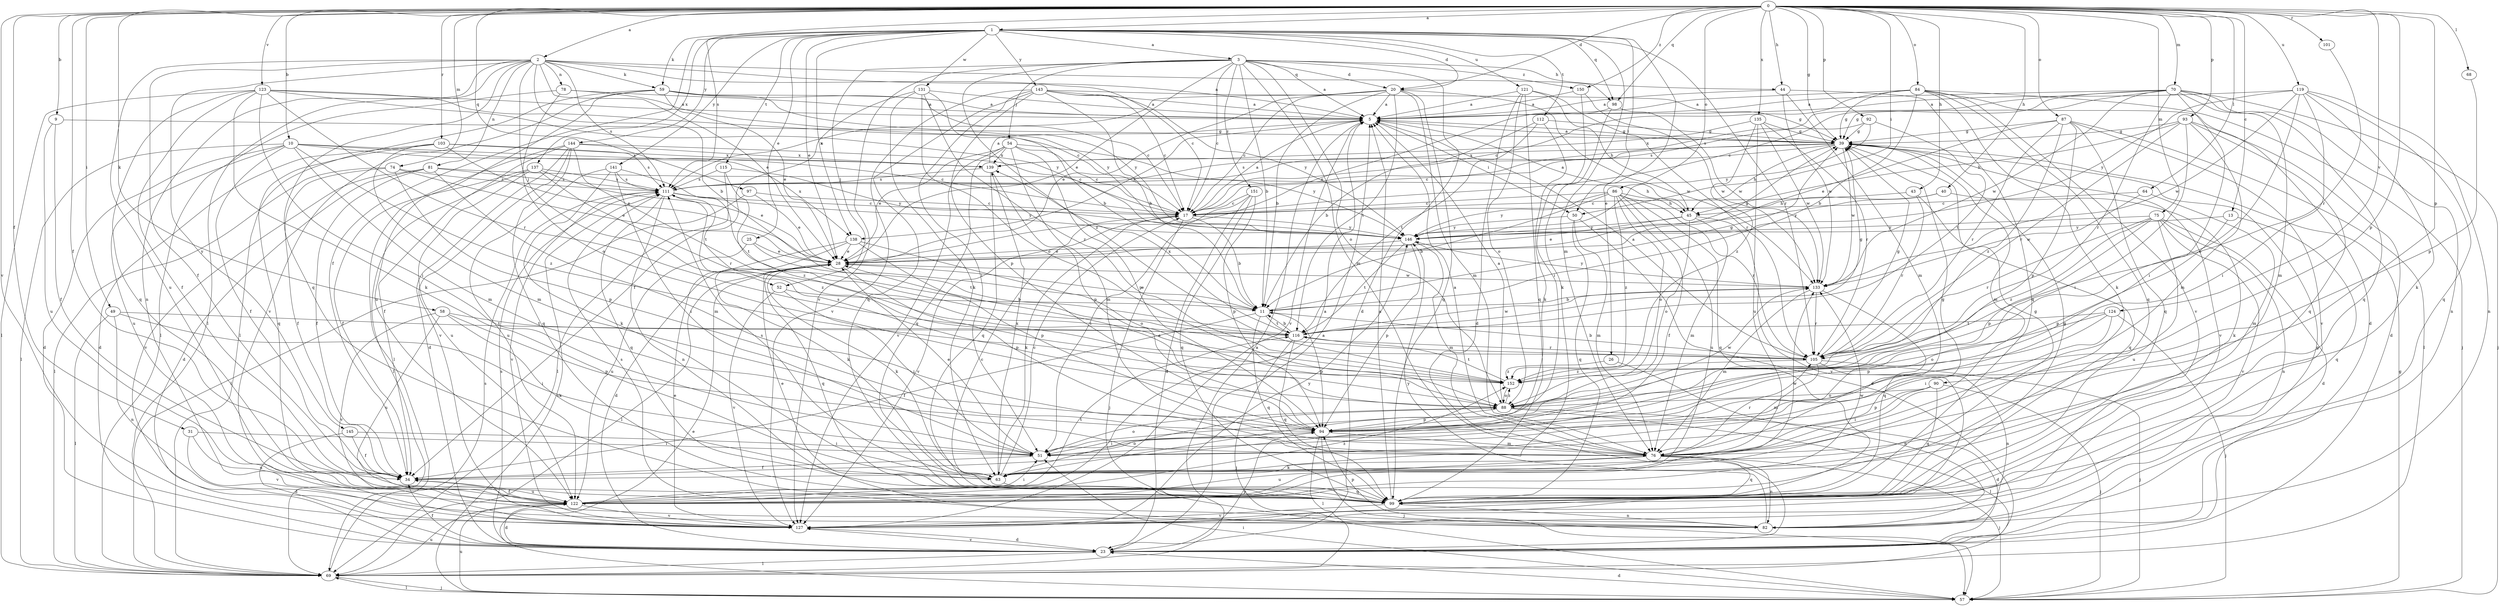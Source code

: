 strict digraph  {
0;
1;
2;
3;
5;
9;
10;
11;
13;
17;
20;
23;
25;
26;
28;
31;
34;
39;
40;
43;
44;
45;
49;
50;
51;
52;
54;
57;
58;
59;
63;
64;
68;
69;
70;
74;
75;
76;
78;
81;
82;
84;
86;
87;
88;
90;
92;
93;
94;
97;
98;
99;
101;
103;
105;
111;
112;
115;
116;
119;
121;
122;
123;
124;
127;
131;
133;
135;
137;
138;
139;
141;
143;
144;
145;
146;
150;
151;
152;
0 -> 1  [label=a];
0 -> 2  [label=a];
0 -> 9  [label=b];
0 -> 10  [label=b];
0 -> 13  [label=c];
0 -> 20  [label=d];
0 -> 31  [label=f];
0 -> 34  [label=f];
0 -> 39  [label=g];
0 -> 40  [label=h];
0 -> 43  [label=h];
0 -> 44  [label=h];
0 -> 49  [label=i];
0 -> 50  [label=i];
0 -> 58  [label=k];
0 -> 64  [label=l];
0 -> 68  [label=l];
0 -> 70  [label=m];
0 -> 74  [label=m];
0 -> 75  [label=m];
0 -> 84  [label=o];
0 -> 86  [label=o];
0 -> 87  [label=o];
0 -> 90  [label=p];
0 -> 92  [label=p];
0 -> 93  [label=p];
0 -> 94  [label=p];
0 -> 97  [label=q];
0 -> 98  [label=q];
0 -> 101  [label=r];
0 -> 103  [label=r];
0 -> 111  [label=s];
0 -> 119  [label=u];
0 -> 123  [label=v];
0 -> 124  [label=v];
0 -> 127  [label=v];
0 -> 135  [label=x];
0 -> 150  [label=z];
1 -> 3  [label=a];
1 -> 20  [label=d];
1 -> 25  [label=e];
1 -> 26  [label=e];
1 -> 28  [label=e];
1 -> 34  [label=f];
1 -> 50  [label=i];
1 -> 59  [label=k];
1 -> 76  [label=m];
1 -> 98  [label=q];
1 -> 105  [label=r];
1 -> 112  [label=t];
1 -> 115  [label=t];
1 -> 121  [label=u];
1 -> 131  [label=w];
1 -> 137  [label=x];
1 -> 138  [label=x];
1 -> 141  [label=y];
1 -> 143  [label=y];
1 -> 144  [label=y];
2 -> 5  [label=a];
2 -> 11  [label=b];
2 -> 17  [label=c];
2 -> 28  [label=e];
2 -> 34  [label=f];
2 -> 52  [label=j];
2 -> 59  [label=k];
2 -> 69  [label=l];
2 -> 78  [label=n];
2 -> 81  [label=n];
2 -> 82  [label=n];
2 -> 98  [label=q];
2 -> 99  [label=q];
2 -> 111  [label=s];
2 -> 122  [label=u];
2 -> 145  [label=y];
3 -> 5  [label=a];
3 -> 11  [label=b];
3 -> 17  [label=c];
3 -> 20  [label=d];
3 -> 23  [label=d];
3 -> 28  [label=e];
3 -> 44  [label=h];
3 -> 52  [label=j];
3 -> 54  [label=j];
3 -> 76  [label=m];
3 -> 88  [label=o];
3 -> 127  [label=v];
3 -> 150  [label=z];
3 -> 151  [label=z];
3 -> 152  [label=z];
5 -> 39  [label=g];
5 -> 50  [label=i];
5 -> 127  [label=v];
5 -> 138  [label=x];
9 -> 34  [label=f];
9 -> 39  [label=g];
9 -> 122  [label=u];
10 -> 17  [label=c];
10 -> 23  [label=d];
10 -> 34  [label=f];
10 -> 69  [label=l];
10 -> 76  [label=m];
10 -> 122  [label=u];
10 -> 138  [label=x];
10 -> 139  [label=x];
10 -> 152  [label=z];
11 -> 28  [label=e];
11 -> 34  [label=f];
11 -> 39  [label=g];
11 -> 94  [label=p];
11 -> 99  [label=q];
11 -> 116  [label=t];
13 -> 94  [label=p];
13 -> 99  [label=q];
13 -> 146  [label=y];
17 -> 5  [label=a];
17 -> 11  [label=b];
17 -> 57  [label=j];
17 -> 63  [label=k];
17 -> 127  [label=v];
17 -> 146  [label=y];
20 -> 5  [label=a];
20 -> 11  [label=b];
20 -> 17  [label=c];
20 -> 28  [label=e];
20 -> 76  [label=m];
20 -> 99  [label=q];
20 -> 111  [label=s];
20 -> 116  [label=t];
20 -> 133  [label=w];
23 -> 5  [label=a];
23 -> 34  [label=f];
23 -> 39  [label=g];
23 -> 69  [label=l];
23 -> 94  [label=p];
23 -> 111  [label=s];
23 -> 127  [label=v];
25 -> 28  [label=e];
25 -> 116  [label=t];
25 -> 122  [label=u];
26 -> 82  [label=n];
26 -> 152  [label=z];
28 -> 39  [label=g];
28 -> 63  [label=k];
28 -> 69  [label=l];
28 -> 94  [label=p];
28 -> 99  [label=q];
28 -> 133  [label=w];
31 -> 51  [label=i];
31 -> 122  [label=u];
31 -> 127  [label=v];
34 -> 39  [label=g];
34 -> 122  [label=u];
39 -> 5  [label=a];
39 -> 17  [label=c];
39 -> 45  [label=h];
39 -> 76  [label=m];
39 -> 111  [label=s];
39 -> 127  [label=v];
39 -> 133  [label=w];
39 -> 139  [label=x];
40 -> 45  [label=h];
40 -> 63  [label=k];
40 -> 146  [label=y];
43 -> 17  [label=c];
43 -> 99  [label=q];
43 -> 105  [label=r];
44 -> 5  [label=a];
44 -> 76  [label=m];
44 -> 99  [label=q];
44 -> 133  [label=w];
45 -> 5  [label=a];
45 -> 28  [label=e];
45 -> 76  [label=m];
45 -> 88  [label=o];
45 -> 127  [label=v];
45 -> 146  [label=y];
49 -> 51  [label=i];
49 -> 69  [label=l];
49 -> 82  [label=n];
49 -> 116  [label=t];
50 -> 23  [label=d];
50 -> 76  [label=m];
50 -> 99  [label=q];
50 -> 146  [label=y];
51 -> 28  [label=e];
51 -> 34  [label=f];
51 -> 88  [label=o];
52 -> 11  [label=b];
52 -> 51  [label=i];
52 -> 127  [label=v];
54 -> 17  [label=c];
54 -> 28  [label=e];
54 -> 76  [label=m];
54 -> 94  [label=p];
54 -> 99  [label=q];
54 -> 127  [label=v];
54 -> 139  [label=x];
54 -> 146  [label=y];
57 -> 23  [label=d];
57 -> 28  [label=e];
57 -> 39  [label=g];
57 -> 51  [label=i];
57 -> 69  [label=l];
57 -> 111  [label=s];
57 -> 122  [label=u];
58 -> 63  [label=k];
58 -> 94  [label=p];
58 -> 116  [label=t];
58 -> 122  [label=u];
58 -> 127  [label=v];
59 -> 5  [label=a];
59 -> 17  [label=c];
59 -> 28  [label=e];
59 -> 69  [label=l];
59 -> 122  [label=u];
59 -> 127  [label=v];
59 -> 146  [label=y];
63 -> 17  [label=c];
63 -> 88  [label=o];
63 -> 99  [label=q];
63 -> 111  [label=s];
63 -> 133  [label=w];
63 -> 139  [label=x];
64 -> 17  [label=c];
64 -> 76  [label=m];
64 -> 133  [label=w];
68 -> 94  [label=p];
69 -> 5  [label=a];
69 -> 57  [label=j];
69 -> 111  [label=s];
69 -> 122  [label=u];
70 -> 5  [label=a];
70 -> 17  [label=c];
70 -> 39  [label=g];
70 -> 51  [label=i];
70 -> 57  [label=j];
70 -> 76  [label=m];
70 -> 82  [label=n];
70 -> 99  [label=q];
70 -> 105  [label=r];
70 -> 111  [label=s];
70 -> 133  [label=w];
74 -> 28  [label=e];
74 -> 34  [label=f];
74 -> 69  [label=l];
74 -> 94  [label=p];
74 -> 111  [label=s];
75 -> 23  [label=d];
75 -> 82  [label=n];
75 -> 94  [label=p];
75 -> 105  [label=r];
75 -> 122  [label=u];
75 -> 127  [label=v];
75 -> 146  [label=y];
75 -> 152  [label=z];
76 -> 5  [label=a];
76 -> 39  [label=g];
76 -> 57  [label=j];
76 -> 63  [label=k];
76 -> 82  [label=n];
76 -> 99  [label=q];
76 -> 105  [label=r];
76 -> 122  [label=u];
78 -> 5  [label=a];
78 -> 69  [label=l];
78 -> 88  [label=o];
78 -> 146  [label=y];
81 -> 23  [label=d];
81 -> 34  [label=f];
81 -> 45  [label=h];
81 -> 76  [label=m];
81 -> 111  [label=s];
81 -> 127  [label=v];
82 -> 94  [label=p];
82 -> 111  [label=s];
82 -> 146  [label=y];
84 -> 5  [label=a];
84 -> 11  [label=b];
84 -> 17  [label=c];
84 -> 23  [label=d];
84 -> 39  [label=g];
84 -> 57  [label=j];
84 -> 63  [label=k];
84 -> 99  [label=q];
84 -> 127  [label=v];
86 -> 11  [label=b];
86 -> 17  [label=c];
86 -> 34  [label=f];
86 -> 45  [label=h];
86 -> 88  [label=o];
86 -> 99  [label=q];
86 -> 105  [label=r];
86 -> 122  [label=u];
86 -> 146  [label=y];
86 -> 152  [label=z];
87 -> 28  [label=e];
87 -> 39  [label=g];
87 -> 69  [label=l];
87 -> 94  [label=p];
87 -> 99  [label=q];
87 -> 105  [label=r];
87 -> 127  [label=v];
87 -> 152  [label=z];
88 -> 5  [label=a];
88 -> 23  [label=d];
88 -> 28  [label=e];
88 -> 69  [label=l];
88 -> 94  [label=p];
88 -> 111  [label=s];
88 -> 133  [label=w];
88 -> 152  [label=z];
90 -> 51  [label=i];
90 -> 57  [label=j];
90 -> 88  [label=o];
90 -> 94  [label=p];
90 -> 99  [label=q];
92 -> 39  [label=g];
92 -> 111  [label=s];
92 -> 116  [label=t];
92 -> 146  [label=y];
93 -> 23  [label=d];
93 -> 39  [label=g];
93 -> 45  [label=h];
93 -> 51  [label=i];
93 -> 76  [label=m];
93 -> 99  [label=q];
93 -> 105  [label=r];
94 -> 51  [label=i];
94 -> 57  [label=j];
94 -> 69  [label=l];
94 -> 76  [label=m];
97 -> 17  [label=c];
97 -> 28  [label=e];
97 -> 69  [label=l];
98 -> 28  [label=e];
98 -> 63  [label=k];
98 -> 133  [label=w];
99 -> 5  [label=a];
99 -> 17  [label=c];
99 -> 28  [label=e];
99 -> 39  [label=g];
99 -> 82  [label=n];
99 -> 127  [label=v];
101 -> 105  [label=r];
103 -> 23  [label=d];
103 -> 28  [label=e];
103 -> 76  [label=m];
103 -> 99  [label=q];
103 -> 111  [label=s];
103 -> 139  [label=x];
105 -> 5  [label=a];
105 -> 11  [label=b];
105 -> 39  [label=g];
105 -> 57  [label=j];
105 -> 76  [label=m];
105 -> 82  [label=n];
105 -> 152  [label=z];
111 -> 17  [label=c];
111 -> 82  [label=n];
111 -> 99  [label=q];
111 -> 127  [label=v];
111 -> 146  [label=y];
111 -> 152  [label=z];
112 -> 11  [label=b];
112 -> 39  [label=g];
112 -> 63  [label=k];
112 -> 116  [label=t];
115 -> 69  [label=l];
115 -> 111  [label=s];
115 -> 146  [label=y];
115 -> 152  [label=z];
116 -> 11  [label=b];
116 -> 39  [label=g];
116 -> 57  [label=j];
116 -> 99  [label=q];
116 -> 105  [label=r];
116 -> 133  [label=w];
116 -> 139  [label=x];
119 -> 5  [label=a];
119 -> 51  [label=i];
119 -> 63  [label=k];
119 -> 82  [label=n];
119 -> 88  [label=o];
119 -> 99  [label=q];
119 -> 133  [label=w];
119 -> 146  [label=y];
121 -> 5  [label=a];
121 -> 23  [label=d];
121 -> 45  [label=h];
121 -> 88  [label=o];
121 -> 99  [label=q];
121 -> 105  [label=r];
122 -> 5  [label=a];
122 -> 23  [label=d];
122 -> 34  [label=f];
122 -> 51  [label=i];
122 -> 116  [label=t];
122 -> 127  [label=v];
122 -> 133  [label=w];
122 -> 152  [label=z];
123 -> 5  [label=a];
123 -> 17  [label=c];
123 -> 34  [label=f];
123 -> 51  [label=i];
123 -> 63  [label=k];
123 -> 69  [label=l];
123 -> 99  [label=q];
123 -> 105  [label=r];
123 -> 146  [label=y];
124 -> 51  [label=i];
124 -> 57  [label=j];
124 -> 88  [label=o];
124 -> 94  [label=p];
124 -> 116  [label=t];
127 -> 23  [label=d];
127 -> 28  [label=e];
127 -> 146  [label=y];
131 -> 5  [label=a];
131 -> 11  [label=b];
131 -> 34  [label=f];
131 -> 63  [label=k];
131 -> 88  [label=o];
131 -> 152  [label=z];
133 -> 11  [label=b];
133 -> 76  [label=m];
133 -> 99  [label=q];
133 -> 105  [label=r];
133 -> 146  [label=y];
135 -> 39  [label=g];
135 -> 105  [label=r];
135 -> 122  [label=u];
135 -> 133  [label=w];
135 -> 139  [label=x];
135 -> 152  [label=z];
137 -> 28  [label=e];
137 -> 34  [label=f];
137 -> 69  [label=l];
137 -> 105  [label=r];
137 -> 111  [label=s];
137 -> 122  [label=u];
138 -> 23  [label=d];
138 -> 28  [label=e];
138 -> 63  [label=k];
138 -> 88  [label=o];
138 -> 94  [label=p];
139 -> 5  [label=a];
139 -> 94  [label=p];
139 -> 99  [label=q];
139 -> 111  [label=s];
141 -> 51  [label=i];
141 -> 63  [label=k];
141 -> 111  [label=s];
141 -> 116  [label=t];
141 -> 122  [label=u];
143 -> 5  [label=a];
143 -> 11  [label=b];
143 -> 17  [label=c];
143 -> 39  [label=g];
143 -> 51  [label=i];
143 -> 94  [label=p];
143 -> 99  [label=q];
143 -> 127  [label=v];
143 -> 146  [label=y];
144 -> 17  [label=c];
144 -> 23  [label=d];
144 -> 34  [label=f];
144 -> 69  [label=l];
144 -> 99  [label=q];
144 -> 116  [label=t];
144 -> 127  [label=v];
144 -> 139  [label=x];
145 -> 23  [label=d];
145 -> 34  [label=f];
145 -> 51  [label=i];
146 -> 28  [label=e];
146 -> 76  [label=m];
146 -> 94  [label=p];
146 -> 116  [label=t];
150 -> 5  [label=a];
150 -> 51  [label=i];
150 -> 133  [label=w];
151 -> 17  [label=c];
151 -> 23  [label=d];
151 -> 51  [label=i];
151 -> 94  [label=p];
151 -> 99  [label=q];
152 -> 88  [label=o];
152 -> 116  [label=t];
}

